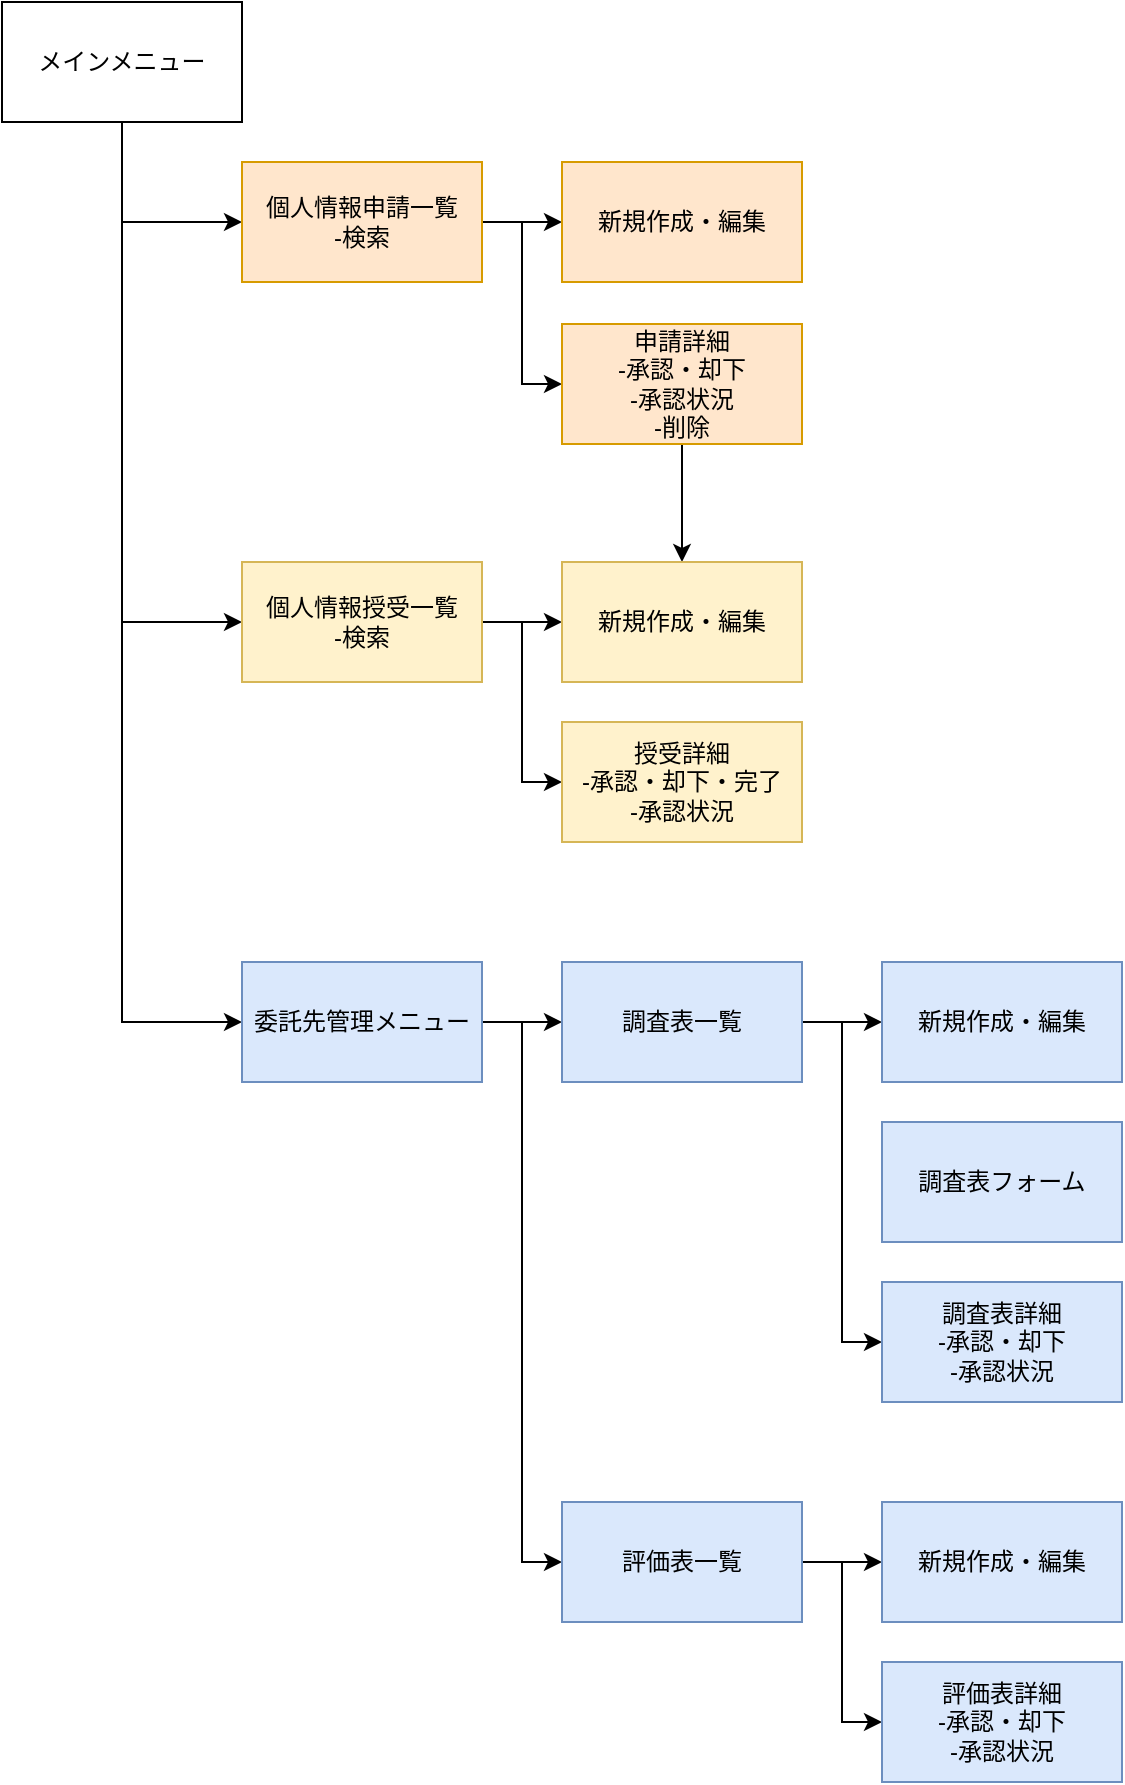 <mxfile version="14.5.8" type="github">
  <diagram id="R2lEEEUBdFMjLlhIrx00" name="Page-1">
    <mxGraphModel dx="782" dy="446" grid="1" gridSize="10" guides="1" tooltips="1" connect="1" arrows="1" fold="1" page="1" pageScale="1" pageWidth="850" pageHeight="1100" math="0" shadow="0" extFonts="Permanent Marker^https://fonts.googleapis.com/css?family=Permanent+Marker">
      <root>
        <mxCell id="0" />
        <mxCell id="1" parent="0" />
        <mxCell id="C9WdCsLVh079VOt3d4cy-19" style="edgeStyle=orthogonalEdgeStyle;rounded=0;orthogonalLoop=1;jettySize=auto;html=1;entryX=0;entryY=0.5;entryDx=0;entryDy=0;" parent="1" source="C9WdCsLVh079VOt3d4cy-1" target="C9WdCsLVh079VOt3d4cy-2" edge="1">
          <mxGeometry relative="1" as="geometry" />
        </mxCell>
        <mxCell id="C9WdCsLVh079VOt3d4cy-20" style="edgeStyle=orthogonalEdgeStyle;rounded=0;orthogonalLoop=1;jettySize=auto;html=1;entryX=0;entryY=0.5;entryDx=0;entryDy=0;" parent="1" source="C9WdCsLVh079VOt3d4cy-1" target="C9WdCsLVh079VOt3d4cy-3" edge="1">
          <mxGeometry relative="1" as="geometry" />
        </mxCell>
        <mxCell id="C9WdCsLVh079VOt3d4cy-21" style="edgeStyle=orthogonalEdgeStyle;rounded=0;orthogonalLoop=1;jettySize=auto;html=1;entryX=0;entryY=0.5;entryDx=0;entryDy=0;" parent="1" source="C9WdCsLVh079VOt3d4cy-1" target="C9WdCsLVh079VOt3d4cy-4" edge="1">
          <mxGeometry relative="1" as="geometry" />
        </mxCell>
        <mxCell id="C9WdCsLVh079VOt3d4cy-1" value="メインメニュー" style="rounded=0;whiteSpace=wrap;html=1;" parent="1" vertex="1">
          <mxGeometry x="40" y="40" width="120" height="60" as="geometry" />
        </mxCell>
        <mxCell id="C9WdCsLVh079VOt3d4cy-22" style="edgeStyle=orthogonalEdgeStyle;rounded=0;orthogonalLoop=1;jettySize=auto;html=1;entryX=0;entryY=0.5;entryDx=0;entryDy=0;" parent="1" source="C9WdCsLVh079VOt3d4cy-2" target="C9WdCsLVh079VOt3d4cy-6" edge="1">
          <mxGeometry relative="1" as="geometry" />
        </mxCell>
        <mxCell id="C9WdCsLVh079VOt3d4cy-23" style="edgeStyle=orthogonalEdgeStyle;rounded=0;orthogonalLoop=1;jettySize=auto;html=1;entryX=0;entryY=0.5;entryDx=0;entryDy=0;" parent="1" source="C9WdCsLVh079VOt3d4cy-2" target="C9WdCsLVh079VOt3d4cy-7" edge="1">
          <mxGeometry relative="1" as="geometry" />
        </mxCell>
        <mxCell id="C9WdCsLVh079VOt3d4cy-2" value="個人情報申請一覧&lt;br&gt;-検索" style="rounded=0;whiteSpace=wrap;html=1;fillColor=#ffe6cc;strokeColor=#d79b00;" parent="1" vertex="1">
          <mxGeometry x="160" y="120" width="120" height="60" as="geometry" />
        </mxCell>
        <mxCell id="C9WdCsLVh079VOt3d4cy-24" style="edgeStyle=orthogonalEdgeStyle;rounded=0;orthogonalLoop=1;jettySize=auto;html=1;entryX=0;entryY=0.5;entryDx=0;entryDy=0;" parent="1" source="C9WdCsLVh079VOt3d4cy-3" target="C9WdCsLVh079VOt3d4cy-10" edge="1">
          <mxGeometry relative="1" as="geometry" />
        </mxCell>
        <mxCell id="C9WdCsLVh079VOt3d4cy-25" style="edgeStyle=orthogonalEdgeStyle;rounded=0;orthogonalLoop=1;jettySize=auto;html=1;entryX=0;entryY=0.5;entryDx=0;entryDy=0;" parent="1" source="C9WdCsLVh079VOt3d4cy-3" target="C9WdCsLVh079VOt3d4cy-12" edge="1">
          <mxGeometry relative="1" as="geometry" />
        </mxCell>
        <mxCell id="C9WdCsLVh079VOt3d4cy-3" value="個人情報授受一覧&lt;br&gt;-検索" style="rounded=0;whiteSpace=wrap;html=1;fillColor=#fff2cc;strokeColor=#d6b656;" parent="1" vertex="1">
          <mxGeometry x="160" y="320" width="120" height="60" as="geometry" />
        </mxCell>
        <mxCell id="C9WdCsLVh079VOt3d4cy-26" style="edgeStyle=orthogonalEdgeStyle;rounded=0;orthogonalLoop=1;jettySize=auto;html=1;entryX=0;entryY=0.5;entryDx=0;entryDy=0;" parent="1" source="C9WdCsLVh079VOt3d4cy-4" target="C9WdCsLVh079VOt3d4cy-13" edge="1">
          <mxGeometry relative="1" as="geometry" />
        </mxCell>
        <mxCell id="C9WdCsLVh079VOt3d4cy-27" style="edgeStyle=orthogonalEdgeStyle;rounded=0;orthogonalLoop=1;jettySize=auto;html=1;entryX=0;entryY=0.5;entryDx=0;entryDy=0;" parent="1" source="C9WdCsLVh079VOt3d4cy-4" target="C9WdCsLVh079VOt3d4cy-14" edge="1">
          <mxGeometry relative="1" as="geometry" />
        </mxCell>
        <mxCell id="C9WdCsLVh079VOt3d4cy-4" value="委託先管理メニュー" style="rounded=0;whiteSpace=wrap;html=1;fillColor=#dae8fc;strokeColor=#6c8ebf;" parent="1" vertex="1">
          <mxGeometry x="160" y="520" width="120" height="60" as="geometry" />
        </mxCell>
        <mxCell id="C9WdCsLVh079VOt3d4cy-6" value="新規作成・編集" style="rounded=0;whiteSpace=wrap;html=1;fillColor=#ffe6cc;strokeColor=#d79b00;" parent="1" vertex="1">
          <mxGeometry x="320" y="120" width="120" height="60" as="geometry" />
        </mxCell>
        <mxCell id="l__bAHWEUV27P4mJZuiP-4" style="edgeStyle=orthogonalEdgeStyle;rounded=0;orthogonalLoop=1;jettySize=auto;html=1;entryX=0.5;entryY=0;entryDx=0;entryDy=0;" edge="1" parent="1" source="C9WdCsLVh079VOt3d4cy-7" target="C9WdCsLVh079VOt3d4cy-10">
          <mxGeometry relative="1" as="geometry" />
        </mxCell>
        <mxCell id="C9WdCsLVh079VOt3d4cy-7" value="申請詳細&lt;br&gt;-承認・却下&lt;br&gt;-承認状況&lt;br&gt;-削除" style="rounded=0;whiteSpace=wrap;html=1;fillColor=#ffe6cc;strokeColor=#d79b00;" parent="1" vertex="1">
          <mxGeometry x="320" y="201" width="120" height="60" as="geometry" />
        </mxCell>
        <mxCell id="C9WdCsLVh079VOt3d4cy-10" value="新規作成・編集" style="rounded=0;whiteSpace=wrap;html=1;fillColor=#fff2cc;strokeColor=#d6b656;" parent="1" vertex="1">
          <mxGeometry x="320" y="320" width="120" height="60" as="geometry" />
        </mxCell>
        <mxCell id="C9WdCsLVh079VOt3d4cy-12" value="授受詳細&lt;br&gt;-承認・却下・完了&lt;br&gt;-承認状況" style="rounded=0;whiteSpace=wrap;html=1;fillColor=#fff2cc;strokeColor=#d6b656;" parent="1" vertex="1">
          <mxGeometry x="320" y="400" width="120" height="60" as="geometry" />
        </mxCell>
        <mxCell id="C9WdCsLVh079VOt3d4cy-28" style="edgeStyle=orthogonalEdgeStyle;rounded=0;orthogonalLoop=1;jettySize=auto;html=1;" parent="1" source="C9WdCsLVh079VOt3d4cy-13" target="C9WdCsLVh079VOt3d4cy-15" edge="1">
          <mxGeometry relative="1" as="geometry" />
        </mxCell>
        <mxCell id="C9WdCsLVh079VOt3d4cy-29" style="edgeStyle=orthogonalEdgeStyle;rounded=0;orthogonalLoop=1;jettySize=auto;html=1;entryX=0;entryY=0.5;entryDx=0;entryDy=0;" parent="1" source="C9WdCsLVh079VOt3d4cy-13" target="C9WdCsLVh079VOt3d4cy-16" edge="1">
          <mxGeometry relative="1" as="geometry" />
        </mxCell>
        <mxCell id="C9WdCsLVh079VOt3d4cy-13" value="調査表一覧" style="rounded=0;whiteSpace=wrap;html=1;fillColor=#dae8fc;strokeColor=#6c8ebf;" parent="1" vertex="1">
          <mxGeometry x="320" y="520" width="120" height="60" as="geometry" />
        </mxCell>
        <mxCell id="C9WdCsLVh079VOt3d4cy-30" style="edgeStyle=orthogonalEdgeStyle;rounded=0;orthogonalLoop=1;jettySize=auto;html=1;entryX=0;entryY=0.5;entryDx=0;entryDy=0;" parent="1" source="C9WdCsLVh079VOt3d4cy-14" target="C9WdCsLVh079VOt3d4cy-17" edge="1">
          <mxGeometry relative="1" as="geometry" />
        </mxCell>
        <mxCell id="C9WdCsLVh079VOt3d4cy-31" style="edgeStyle=orthogonalEdgeStyle;rounded=0;orthogonalLoop=1;jettySize=auto;html=1;entryX=0;entryY=0.5;entryDx=0;entryDy=0;" parent="1" source="C9WdCsLVh079VOt3d4cy-14" target="C9WdCsLVh079VOt3d4cy-18" edge="1">
          <mxGeometry relative="1" as="geometry" />
        </mxCell>
        <mxCell id="C9WdCsLVh079VOt3d4cy-14" value="評価表一覧" style="rounded=0;whiteSpace=wrap;html=1;fillColor=#dae8fc;strokeColor=#6c8ebf;" parent="1" vertex="1">
          <mxGeometry x="320" y="790" width="120" height="60" as="geometry" />
        </mxCell>
        <mxCell id="C9WdCsLVh079VOt3d4cy-15" value="新規作成・編集" style="rounded=0;whiteSpace=wrap;html=1;fillColor=#dae8fc;strokeColor=#6c8ebf;" parent="1" vertex="1">
          <mxGeometry x="480" y="520" width="120" height="60" as="geometry" />
        </mxCell>
        <mxCell id="C9WdCsLVh079VOt3d4cy-16" value="調査表詳細&lt;br&gt;-承認・却下&lt;br&gt;-承認状況" style="rounded=0;whiteSpace=wrap;html=1;fillColor=#dae8fc;strokeColor=#6c8ebf;" parent="1" vertex="1">
          <mxGeometry x="480" y="680" width="120" height="60" as="geometry" />
        </mxCell>
        <mxCell id="C9WdCsLVh079VOt3d4cy-17" value="新規作成・編集" style="rounded=0;whiteSpace=wrap;html=1;fillColor=#dae8fc;strokeColor=#6c8ebf;" parent="1" vertex="1">
          <mxGeometry x="480" y="790" width="120" height="60" as="geometry" />
        </mxCell>
        <mxCell id="C9WdCsLVh079VOt3d4cy-18" value="評価表詳細&lt;br&gt;-承認・却下&lt;br&gt;-承認状況" style="rounded=0;whiteSpace=wrap;html=1;fillColor=#dae8fc;strokeColor=#6c8ebf;" parent="1" vertex="1">
          <mxGeometry x="480" y="870" width="120" height="60" as="geometry" />
        </mxCell>
        <mxCell id="l__bAHWEUV27P4mJZuiP-1" value="調査表フォーム" style="rounded=0;whiteSpace=wrap;html=1;fillColor=#dae8fc;strokeColor=#6c8ebf;" vertex="1" parent="1">
          <mxGeometry x="480" y="600" width="120" height="60" as="geometry" />
        </mxCell>
      </root>
    </mxGraphModel>
  </diagram>
</mxfile>
